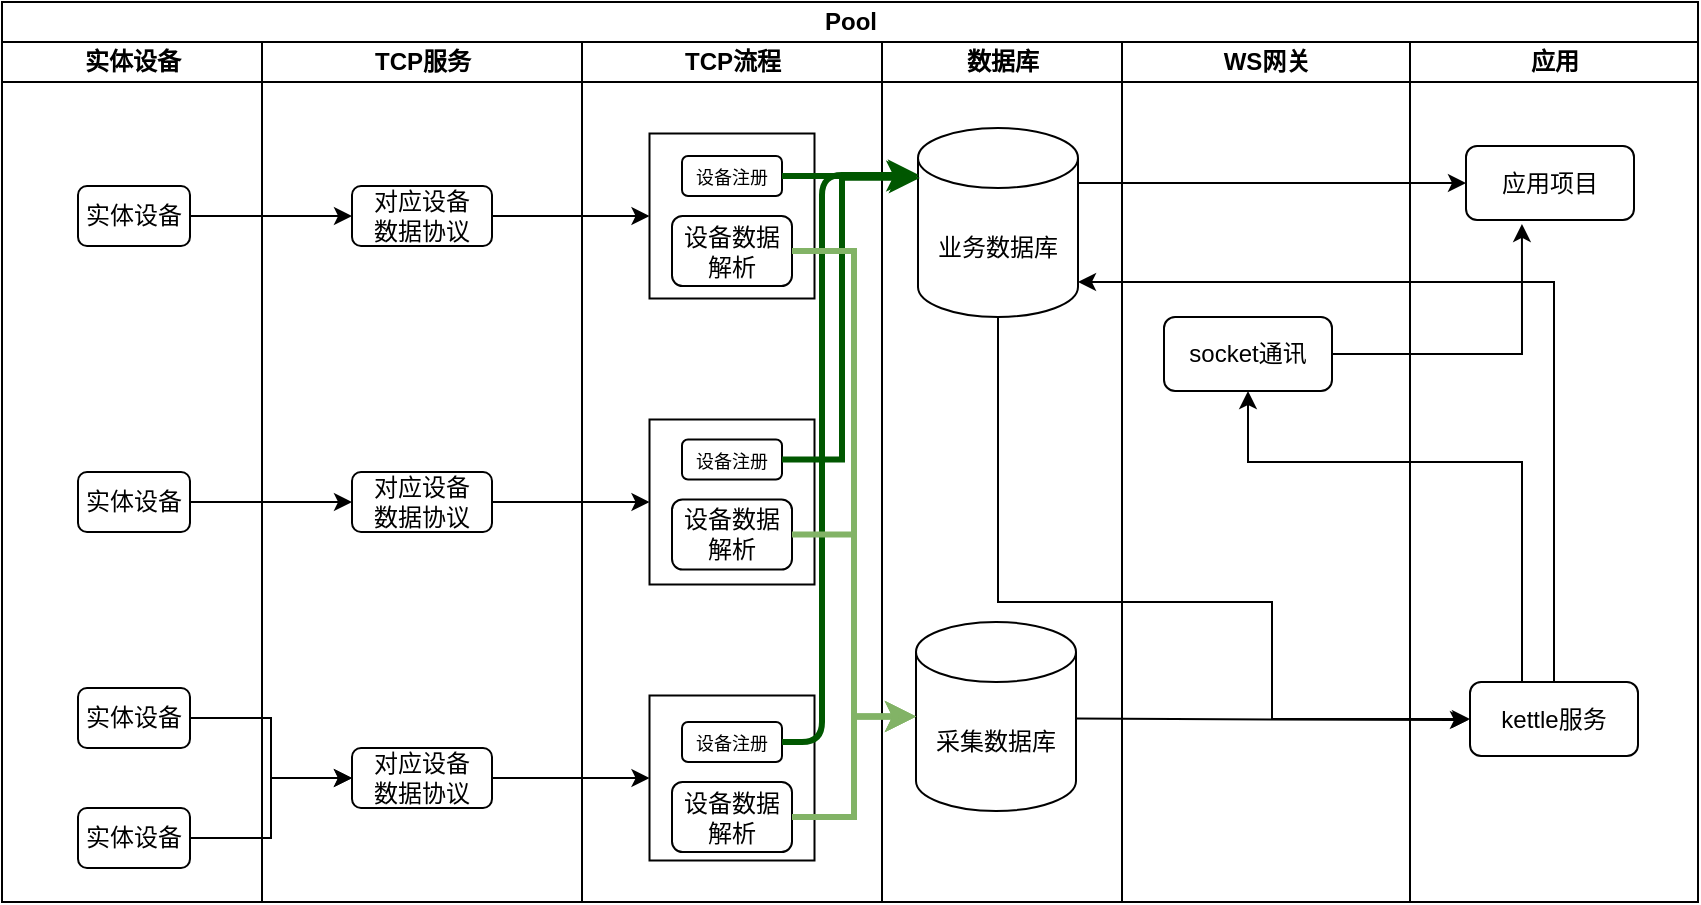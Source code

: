 <mxfile version="21.6.2" type="github">
  <diagram name="Page-1" id="74e2e168-ea6b-b213-b513-2b3c1d86103e">
    <mxGraphModel dx="862" dy="478" grid="1" gridSize="10" guides="1" tooltips="1" connect="1" arrows="1" fold="1" page="1" pageScale="1" pageWidth="1100" pageHeight="850" background="none" math="0" shadow="0">
      <root>
        <mxCell id="0" />
        <mxCell id="1" parent="0" />
        <mxCell id="STgeTo2RBOHs-Aj6-47E-5" value="Pool" style="swimlane;childLayout=stackLayout;resizeParent=1;resizeParentMax=0;startSize=20;html=1;" vertex="1" parent="1">
          <mxGeometry x="210.0" y="120" width="848" height="450" as="geometry" />
        </mxCell>
        <mxCell id="STgeTo2RBOHs-Aj6-47E-6" value="实体设备" style="swimlane;startSize=20;html=1;" vertex="1" parent="STgeTo2RBOHs-Aj6-47E-5">
          <mxGeometry y="20" width="130" height="430" as="geometry" />
        </mxCell>
        <mxCell id="STgeTo2RBOHs-Aj6-47E-10" value="实体设备" style="rounded=1;whiteSpace=wrap;html=1;" vertex="1" parent="STgeTo2RBOHs-Aj6-47E-6">
          <mxGeometry x="38" y="72" width="56" height="30" as="geometry" />
        </mxCell>
        <mxCell id="STgeTo2RBOHs-Aj6-47E-14" value="实体设备" style="rounded=1;whiteSpace=wrap;html=1;" vertex="1" parent="STgeTo2RBOHs-Aj6-47E-6">
          <mxGeometry x="38" y="215" width="56" height="30" as="geometry" />
        </mxCell>
        <mxCell id="STgeTo2RBOHs-Aj6-47E-15" value="实体设备" style="rounded=1;whiteSpace=wrap;html=1;" vertex="1" parent="STgeTo2RBOHs-Aj6-47E-6">
          <mxGeometry x="38" y="323" width="56" height="30" as="geometry" />
        </mxCell>
        <mxCell id="STgeTo2RBOHs-Aj6-47E-16" value="实体设备" style="rounded=1;whiteSpace=wrap;html=1;" vertex="1" parent="STgeTo2RBOHs-Aj6-47E-6">
          <mxGeometry x="38" y="383" width="56" height="30" as="geometry" />
        </mxCell>
        <mxCell id="STgeTo2RBOHs-Aj6-47E-7" value="TCP服务" style="swimlane;startSize=20;html=1;" vertex="1" parent="STgeTo2RBOHs-Aj6-47E-5">
          <mxGeometry x="130" y="20" width="160" height="430" as="geometry" />
        </mxCell>
        <mxCell id="STgeTo2RBOHs-Aj6-47E-23" value="对应设备&lt;br&gt;数据协议" style="rounded=1;whiteSpace=wrap;html=1;" vertex="1" parent="STgeTo2RBOHs-Aj6-47E-7">
          <mxGeometry x="45.0" y="72" width="70" height="30" as="geometry" />
        </mxCell>
        <mxCell id="STgeTo2RBOHs-Aj6-47E-24" value="对应设备&lt;br style=&quot;border-color: var(--border-color);&quot;&gt;数据协议" style="rounded=1;whiteSpace=wrap;html=1;" vertex="1" parent="STgeTo2RBOHs-Aj6-47E-7">
          <mxGeometry x="45.0" y="215" width="70" height="30" as="geometry" />
        </mxCell>
        <mxCell id="STgeTo2RBOHs-Aj6-47E-25" value="对应设备&lt;br style=&quot;border-color: var(--border-color);&quot;&gt;数据协议" style="rounded=1;whiteSpace=wrap;html=1;" vertex="1" parent="STgeTo2RBOHs-Aj6-47E-7">
          <mxGeometry x="45.0" y="353" width="70" height="30" as="geometry" />
        </mxCell>
        <mxCell id="STgeTo2RBOHs-Aj6-47E-8" value="TCP流程" style="swimlane;startSize=20;html=1;" vertex="1" parent="STgeTo2RBOHs-Aj6-47E-5">
          <mxGeometry x="290" y="20" width="150" height="430" as="geometry" />
        </mxCell>
        <mxCell id="STgeTo2RBOHs-Aj6-47E-31" value="" style="whiteSpace=wrap;html=1;aspect=fixed;" vertex="1" parent="STgeTo2RBOHs-Aj6-47E-8">
          <mxGeometry x="33.75" y="45.75" width="82.5" height="82.5" as="geometry" />
        </mxCell>
        <mxCell id="STgeTo2RBOHs-Aj6-47E-22" value="&lt;font style=&quot;font-size: 9px;&quot;&gt;设备注册&lt;/font&gt;" style="rounded=1;whiteSpace=wrap;html=1;" vertex="1" parent="STgeTo2RBOHs-Aj6-47E-8">
          <mxGeometry x="50" y="57" width="50" height="20" as="geometry" />
        </mxCell>
        <mxCell id="STgeTo2RBOHs-Aj6-47E-30" value="设备数据解析" style="rounded=1;whiteSpace=wrap;html=1;" vertex="1" parent="STgeTo2RBOHs-Aj6-47E-8">
          <mxGeometry x="45" y="87" width="60" height="35" as="geometry" />
        </mxCell>
        <mxCell id="STgeTo2RBOHs-Aj6-47E-39" value="" style="whiteSpace=wrap;html=1;aspect=fixed;" vertex="1" parent="STgeTo2RBOHs-Aj6-47E-8">
          <mxGeometry x="33.75" y="326.75" width="82.5" height="82.5" as="geometry" />
        </mxCell>
        <mxCell id="STgeTo2RBOHs-Aj6-47E-40" value="&lt;font style=&quot;font-size: 9px;&quot;&gt;设备注册&lt;/font&gt;" style="rounded=1;whiteSpace=wrap;html=1;" vertex="1" parent="STgeTo2RBOHs-Aj6-47E-8">
          <mxGeometry x="50.0" y="340" width="50" height="20" as="geometry" />
        </mxCell>
        <mxCell id="STgeTo2RBOHs-Aj6-47E-41" value="设备数据解析" style="rounded=1;whiteSpace=wrap;html=1;" vertex="1" parent="STgeTo2RBOHs-Aj6-47E-8">
          <mxGeometry x="45" y="370" width="60" height="35" as="geometry" />
        </mxCell>
        <mxCell id="STgeTo2RBOHs-Aj6-47E-36" value="" style="whiteSpace=wrap;html=1;aspect=fixed;" vertex="1" parent="STgeTo2RBOHs-Aj6-47E-8">
          <mxGeometry x="33.75" y="188.75" width="82.5" height="82.5" as="geometry" />
        </mxCell>
        <mxCell id="STgeTo2RBOHs-Aj6-47E-38" value="设备数据解析" style="rounded=1;whiteSpace=wrap;html=1;" vertex="1" parent="STgeTo2RBOHs-Aj6-47E-8">
          <mxGeometry x="45" y="228.75" width="60" height="35" as="geometry" />
        </mxCell>
        <mxCell id="STgeTo2RBOHs-Aj6-47E-37" value="&lt;font style=&quot;font-size: 9px;&quot;&gt;设备注册&lt;/font&gt;" style="rounded=1;whiteSpace=wrap;html=1;" vertex="1" parent="STgeTo2RBOHs-Aj6-47E-8">
          <mxGeometry x="50" y="198.75" width="50" height="20" as="geometry" />
        </mxCell>
        <mxCell id="STgeTo2RBOHs-Aj6-47E-56" value="数据库" style="swimlane;startSize=20;html=1;" vertex="1" parent="STgeTo2RBOHs-Aj6-47E-5">
          <mxGeometry x="440" y="20" width="120" height="430" as="geometry" />
        </mxCell>
        <mxCell id="STgeTo2RBOHs-Aj6-47E-66" value="采集数据库" style="shape=cylinder3;whiteSpace=wrap;html=1;boundedLbl=1;backgroundOutline=1;size=15;" vertex="1" parent="STgeTo2RBOHs-Aj6-47E-56">
          <mxGeometry x="17" y="290" width="80" height="94.5" as="geometry" />
        </mxCell>
        <mxCell id="STgeTo2RBOHs-Aj6-47E-100" value="业务数据库" style="shape=cylinder3;whiteSpace=wrap;html=1;boundedLbl=1;backgroundOutline=1;size=15;" vertex="1" parent="STgeTo2RBOHs-Aj6-47E-56">
          <mxGeometry x="18" y="43" width="80" height="94.5" as="geometry" />
        </mxCell>
        <mxCell id="STgeTo2RBOHs-Aj6-47E-122" value="WS网关" style="swimlane;startSize=20;html=1;" vertex="1" parent="STgeTo2RBOHs-Aj6-47E-5">
          <mxGeometry x="560" y="20" width="144" height="430" as="geometry" />
        </mxCell>
        <mxCell id="STgeTo2RBOHs-Aj6-47E-128" value="socket通讯" style="rounded=1;whiteSpace=wrap;html=1;" vertex="1" parent="STgeTo2RBOHs-Aj6-47E-122">
          <mxGeometry x="21" y="137.5" width="84" height="37" as="geometry" />
        </mxCell>
        <mxCell id="STgeTo2RBOHs-Aj6-47E-133" value="应用" style="swimlane;startSize=20;html=1;" vertex="1" parent="STgeTo2RBOHs-Aj6-47E-5">
          <mxGeometry x="704" y="20" width="144" height="430" as="geometry" />
        </mxCell>
        <mxCell id="STgeTo2RBOHs-Aj6-47E-134" value="应用项目" style="rounded=1;whiteSpace=wrap;html=1;" vertex="1" parent="STgeTo2RBOHs-Aj6-47E-133">
          <mxGeometry x="28" y="52" width="84" height="37" as="geometry" />
        </mxCell>
        <mxCell id="STgeTo2RBOHs-Aj6-47E-135" value="kettle服务" style="rounded=1;whiteSpace=wrap;html=1;" vertex="1" parent="STgeTo2RBOHs-Aj6-47E-133">
          <mxGeometry x="30" y="320" width="84" height="37" as="geometry" />
        </mxCell>
        <mxCell id="STgeTo2RBOHs-Aj6-47E-18" style="edgeStyle=orthogonalEdgeStyle;rounded=0;orthogonalLoop=1;jettySize=auto;html=1;entryX=0;entryY=0.5;entryDx=0;entryDy=0;" edge="1" parent="STgeTo2RBOHs-Aj6-47E-5" source="STgeTo2RBOHs-Aj6-47E-10" target="STgeTo2RBOHs-Aj6-47E-23">
          <mxGeometry relative="1" as="geometry">
            <mxPoint x="140.0" y="107" as="targetPoint" />
          </mxGeometry>
        </mxCell>
        <mxCell id="STgeTo2RBOHs-Aj6-47E-20" style="edgeStyle=orthogonalEdgeStyle;rounded=0;orthogonalLoop=1;jettySize=auto;html=1;entryX=0;entryY=0.5;entryDx=0;entryDy=0;" edge="1" parent="STgeTo2RBOHs-Aj6-47E-5" source="STgeTo2RBOHs-Aj6-47E-15" target="STgeTo2RBOHs-Aj6-47E-25">
          <mxGeometry relative="1" as="geometry">
            <mxPoint x="140.0" y="358" as="targetPoint" />
          </mxGeometry>
        </mxCell>
        <mxCell id="STgeTo2RBOHs-Aj6-47E-21" style="edgeStyle=orthogonalEdgeStyle;rounded=0;orthogonalLoop=1;jettySize=auto;html=1;entryX=0;entryY=0.5;entryDx=0;entryDy=0;" edge="1" parent="STgeTo2RBOHs-Aj6-47E-5" source="STgeTo2RBOHs-Aj6-47E-16" target="STgeTo2RBOHs-Aj6-47E-25">
          <mxGeometry relative="1" as="geometry">
            <mxPoint x="140.0" y="418" as="targetPoint" />
          </mxGeometry>
        </mxCell>
        <mxCell id="STgeTo2RBOHs-Aj6-47E-43" style="edgeStyle=orthogonalEdgeStyle;rounded=0;orthogonalLoop=1;jettySize=auto;html=1;entryX=0;entryY=0.5;entryDx=0;entryDy=0;" edge="1" parent="STgeTo2RBOHs-Aj6-47E-5" source="STgeTo2RBOHs-Aj6-47E-24" target="STgeTo2RBOHs-Aj6-47E-36">
          <mxGeometry relative="1" as="geometry">
            <mxPoint x="320.0" y="250" as="targetPoint" />
          </mxGeometry>
        </mxCell>
        <mxCell id="STgeTo2RBOHs-Aj6-47E-44" style="edgeStyle=orthogonalEdgeStyle;rounded=0;orthogonalLoop=1;jettySize=auto;html=1;" edge="1" parent="STgeTo2RBOHs-Aj6-47E-5" source="STgeTo2RBOHs-Aj6-47E-25" target="STgeTo2RBOHs-Aj6-47E-39">
          <mxGeometry relative="1" as="geometry" />
        </mxCell>
        <mxCell id="STgeTo2RBOHs-Aj6-47E-45" style="edgeStyle=orthogonalEdgeStyle;rounded=0;orthogonalLoop=1;jettySize=auto;html=1;entryX=0;entryY=0.5;entryDx=0;entryDy=0;" edge="1" parent="STgeTo2RBOHs-Aj6-47E-5" source="STgeTo2RBOHs-Aj6-47E-23" target="STgeTo2RBOHs-Aj6-47E-31">
          <mxGeometry relative="1" as="geometry" />
        </mxCell>
        <mxCell id="STgeTo2RBOHs-Aj6-47E-111" style="edgeStyle=orthogonalEdgeStyle;rounded=0;orthogonalLoop=1;jettySize=auto;html=1;entryX=-0.005;entryY=0.254;entryDx=0;entryDy=0;entryPerimeter=0;strokeWidth=3;fillColor=#008a00;strokeColor=#005700;" edge="1" parent="STgeTo2RBOHs-Aj6-47E-5" source="STgeTo2RBOHs-Aj6-47E-22" target="STgeTo2RBOHs-Aj6-47E-100">
          <mxGeometry relative="1" as="geometry" />
        </mxCell>
        <mxCell id="STgeTo2RBOHs-Aj6-47E-112" style="edgeStyle=orthogonalEdgeStyle;rounded=0;orthogonalLoop=1;jettySize=auto;html=1;entryX=0.012;entryY=0.264;entryDx=0;entryDy=0;entryPerimeter=0;fillColor=#008a00;strokeColor=#005700;strokeWidth=3;" edge="1" parent="STgeTo2RBOHs-Aj6-47E-5" source="STgeTo2RBOHs-Aj6-47E-37" target="STgeTo2RBOHs-Aj6-47E-100">
          <mxGeometry relative="1" as="geometry">
            <Array as="points">
              <mxPoint x="420" y="229" />
              <mxPoint x="420" y="88" />
            </Array>
          </mxGeometry>
        </mxCell>
        <mxCell id="STgeTo2RBOHs-Aj6-47E-113" style="edgeStyle=orthogonalEdgeStyle;rounded=1;orthogonalLoop=1;jettySize=auto;html=1;entryX=0.006;entryY=0.249;entryDx=0;entryDy=0;entryPerimeter=0;strokeWidth=3;fillColor=#008a00;strokeColor=#005700;" edge="1" parent="STgeTo2RBOHs-Aj6-47E-5" source="STgeTo2RBOHs-Aj6-47E-40" target="STgeTo2RBOHs-Aj6-47E-100">
          <mxGeometry relative="1" as="geometry">
            <Array as="points">
              <mxPoint x="410" y="370" />
              <mxPoint x="410" y="87" />
            </Array>
          </mxGeometry>
        </mxCell>
        <mxCell id="STgeTo2RBOHs-Aj6-47E-114" style="edgeStyle=orthogonalEdgeStyle;rounded=0;orthogonalLoop=1;jettySize=auto;html=1;entryX=0;entryY=0.5;entryDx=0;entryDy=0;entryPerimeter=0;fillColor=#d5e8d4;strokeColor=#82b366;strokeWidth=3;" edge="1" parent="STgeTo2RBOHs-Aj6-47E-5" source="STgeTo2RBOHs-Aj6-47E-30" target="STgeTo2RBOHs-Aj6-47E-66">
          <mxGeometry relative="1" as="geometry" />
        </mxCell>
        <mxCell id="STgeTo2RBOHs-Aj6-47E-115" style="edgeStyle=orthogonalEdgeStyle;rounded=0;orthogonalLoop=1;jettySize=auto;html=1;entryX=0;entryY=0.5;entryDx=0;entryDy=0;entryPerimeter=0;fillColor=#d5e8d4;strokeColor=#82b366;strokeWidth=3;" edge="1" parent="STgeTo2RBOHs-Aj6-47E-5" source="STgeTo2RBOHs-Aj6-47E-38" target="STgeTo2RBOHs-Aj6-47E-66">
          <mxGeometry relative="1" as="geometry" />
        </mxCell>
        <mxCell id="STgeTo2RBOHs-Aj6-47E-116" style="edgeStyle=orthogonalEdgeStyle;rounded=0;orthogonalLoop=1;jettySize=auto;html=1;entryX=0;entryY=0.5;entryDx=0;entryDy=0;entryPerimeter=0;fillColor=#d5e8d4;strokeColor=#82b366;strokeWidth=3;" edge="1" parent="STgeTo2RBOHs-Aj6-47E-5" source="STgeTo2RBOHs-Aj6-47E-41" target="STgeTo2RBOHs-Aj6-47E-66">
          <mxGeometry relative="1" as="geometry" />
        </mxCell>
        <mxCell id="STgeTo2RBOHs-Aj6-47E-19" style="edgeStyle=orthogonalEdgeStyle;rounded=0;orthogonalLoop=1;jettySize=auto;html=1;entryX=0;entryY=0.5;entryDx=0;entryDy=0;exitX=1;exitY=0.5;exitDx=0;exitDy=0;" edge="1" parent="STgeTo2RBOHs-Aj6-47E-5" source="STgeTo2RBOHs-Aj6-47E-14" target="STgeTo2RBOHs-Aj6-47E-24">
          <mxGeometry relative="1" as="geometry">
            <mxPoint x="150.0" y="249.71" as="targetPoint" />
            <mxPoint x="100.0" y="250" as="sourcePoint" />
          </mxGeometry>
        </mxCell>
        <mxCell id="STgeTo2RBOHs-Aj6-47E-105" style="edgeStyle=orthogonalEdgeStyle;rounded=0;orthogonalLoop=1;jettySize=auto;html=1;entryX=0;entryY=0.5;entryDx=0;entryDy=0;" edge="1" parent="STgeTo2RBOHs-Aj6-47E-5" source="STgeTo2RBOHs-Aj6-47E-100" target="STgeTo2RBOHs-Aj6-47E-134">
          <mxGeometry relative="1" as="geometry">
            <mxPoint x="732.141" y="110" as="targetPoint" />
            <Array as="points">
              <mxPoint x="635" y="90" />
            </Array>
          </mxGeometry>
        </mxCell>
        <mxCell id="STgeTo2RBOHs-Aj6-47E-132" style="edgeStyle=orthogonalEdgeStyle;rounded=0;orthogonalLoop=1;jettySize=auto;html=1;entryX=0;entryY=0.5;entryDx=0;entryDy=0;" edge="1" parent="STgeTo2RBOHs-Aj6-47E-5" source="STgeTo2RBOHs-Aj6-47E-100" target="STgeTo2RBOHs-Aj6-47E-135">
          <mxGeometry relative="1" as="geometry">
            <mxPoint x="732.984" y="358" as="targetPoint" />
            <Array as="points">
              <mxPoint x="498.0" y="300" />
              <mxPoint x="635.0" y="300" />
              <mxPoint x="635.0" y="359" />
            </Array>
          </mxGeometry>
        </mxCell>
        <mxCell id="STgeTo2RBOHs-Aj6-47E-137" style="edgeStyle=orthogonalEdgeStyle;rounded=0;orthogonalLoop=1;jettySize=auto;html=1;" edge="1" parent="STgeTo2RBOHs-Aj6-47E-5" source="STgeTo2RBOHs-Aj6-47E-135">
          <mxGeometry relative="1" as="geometry">
            <mxPoint x="538.0" y="140" as="targetPoint" />
            <Array as="points">
              <mxPoint x="776" y="140" />
            </Array>
          </mxGeometry>
        </mxCell>
        <mxCell id="STgeTo2RBOHs-Aj6-47E-138" style="edgeStyle=orthogonalEdgeStyle;rounded=0;orthogonalLoop=1;jettySize=auto;html=1;entryX=0.5;entryY=1;entryDx=0;entryDy=0;" edge="1" parent="STgeTo2RBOHs-Aj6-47E-5" source="STgeTo2RBOHs-Aj6-47E-135" target="STgeTo2RBOHs-Aj6-47E-128">
          <mxGeometry relative="1" as="geometry">
            <Array as="points">
              <mxPoint x="760" y="230" />
              <mxPoint x="623" y="230" />
            </Array>
          </mxGeometry>
        </mxCell>
        <mxCell id="STgeTo2RBOHs-Aj6-47E-139" style="edgeStyle=orthogonalEdgeStyle;rounded=0;orthogonalLoop=1;jettySize=auto;html=1;entryX=0.333;entryY=1.054;entryDx=0;entryDy=0;entryPerimeter=0;" edge="1" parent="STgeTo2RBOHs-Aj6-47E-5" source="STgeTo2RBOHs-Aj6-47E-128" target="STgeTo2RBOHs-Aj6-47E-134">
          <mxGeometry relative="1" as="geometry" />
        </mxCell>
        <mxCell id="STgeTo2RBOHs-Aj6-47E-102" style="edgeStyle=orthogonalEdgeStyle;rounded=0;orthogonalLoop=1;jettySize=auto;html=1;entryX=0.5;entryY=1;entryDx=0;entryDy=0;" edge="1" parent="1">
          <mxGeometry relative="1" as="geometry">
            <mxPoint x="747.0" y="478.257" as="sourcePoint" />
            <mxPoint x="942.984" y="479" as="targetPoint" />
          </mxGeometry>
        </mxCell>
      </root>
    </mxGraphModel>
  </diagram>
</mxfile>
